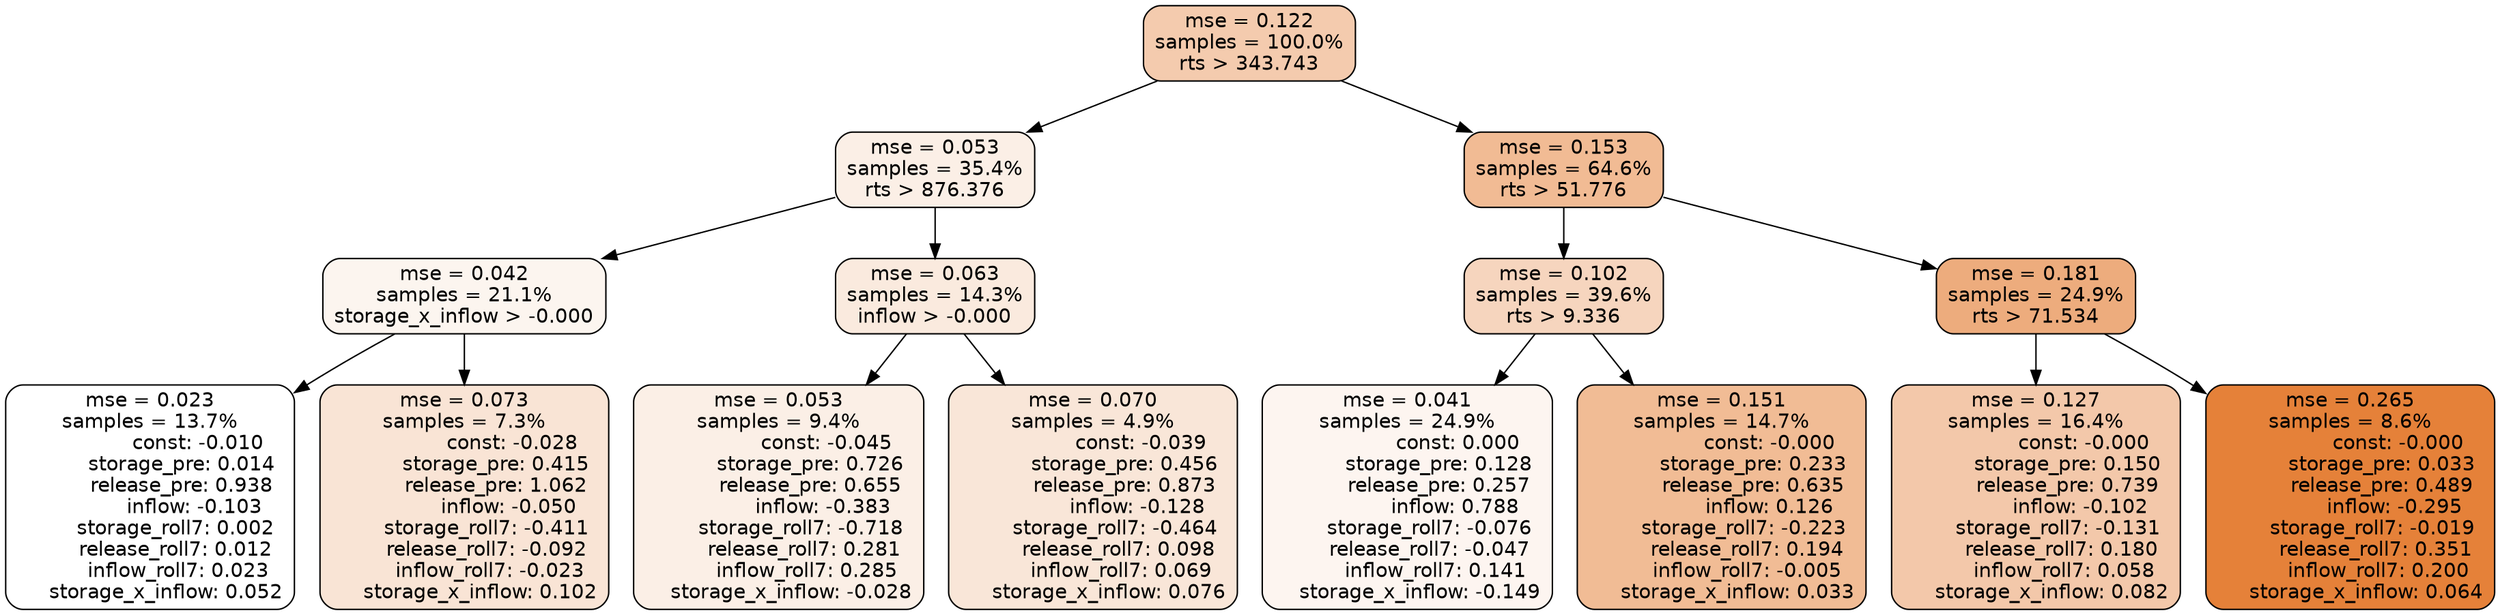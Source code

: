 digraph tree {
node [shape=rectangle, style="filled, rounded", color="black", fontname=helvetica] ;
edge [fontname=helvetica] ;
	"0" [label="mse = 0.122
samples = 100.0%
rts > 343.743", fillcolor="#f4cbae"]
	"8" [label="mse = 0.053
samples = 35.4%
rts > 876.376", fillcolor="#fbefe6"]
	"1" [label="mse = 0.153
samples = 64.6%
rts > 51.776", fillcolor="#f1bb94"]
	"9" [label="mse = 0.042
samples = 21.1%
storage_x_inflow > -0.000", fillcolor="#fcf5ef"]
	"12" [label="mse = 0.063
samples = 14.3%
inflow > -0.000", fillcolor="#faeade"]
	"2" [label="mse = 0.102
samples = 39.6%
rts > 9.336", fillcolor="#f6d5be"]
	"5" [label="mse = 0.181
samples = 24.9%
rts > 71.534", fillcolor="#edac7d"]
	"10" [label="mse = 0.023
samples = 13.7%
               const: -0.010
          storage_pre: 0.014
          release_pre: 0.938
              inflow: -0.103
        storage_roll7: 0.002
        release_roll7: 0.012
         inflow_roll7: 0.023
     storage_x_inflow: 0.052", fillcolor="#ffffff"]
	"11" [label="mse = 0.073
samples = 7.3%
               const: -0.028
          storage_pre: 0.415
          release_pre: 1.062
              inflow: -0.050
       storage_roll7: -0.411
       release_roll7: -0.092
        inflow_roll7: -0.023
     storage_x_inflow: 0.102", fillcolor="#f9e4d5"]
	"13" [label="mse = 0.053
samples = 9.4%
               const: -0.045
          storage_pre: 0.726
          release_pre: 0.655
              inflow: -0.383
       storage_roll7: -0.718
        release_roll7: 0.281
         inflow_roll7: 0.285
    storage_x_inflow: -0.028", fillcolor="#fbefe6"]
	"14" [label="mse = 0.070
samples = 4.9%
               const: -0.039
          storage_pre: 0.456
          release_pre: 0.873
              inflow: -0.128
       storage_roll7: -0.464
        release_roll7: 0.098
         inflow_roll7: 0.069
     storage_x_inflow: 0.076", fillcolor="#f9e6d8"]
	"3" [label="mse = 0.041
samples = 24.9%
                const: 0.000
          storage_pre: 0.128
          release_pre: 0.257
               inflow: 0.788
       storage_roll7: -0.076
       release_roll7: -0.047
         inflow_roll7: 0.141
    storage_x_inflow: -0.149", fillcolor="#fdf5f0"]
	"4" [label="mse = 0.151
samples = 14.7%
               const: -0.000
          storage_pre: 0.233
          release_pre: 0.635
               inflow: 0.126
       storage_roll7: -0.223
        release_roll7: 0.194
        inflow_roll7: -0.005
     storage_x_inflow: 0.033", fillcolor="#f1bc95"]
	"7" [label="mse = 0.127
samples = 16.4%
               const: -0.000
          storage_pre: 0.150
          release_pre: 0.739
              inflow: -0.102
       storage_roll7: -0.131
        release_roll7: 0.180
         inflow_roll7: 0.058
     storage_x_inflow: 0.082", fillcolor="#f3c8aa"]
	"6" [label="mse = 0.265
samples = 8.6%
               const: -0.000
          storage_pre: 0.033
          release_pre: 0.489
              inflow: -0.295
       storage_roll7: -0.019
        release_roll7: 0.351
         inflow_roll7: 0.200
     storage_x_inflow: 0.064", fillcolor="#e58139"]

	"0" -> "1"
	"0" -> "8"
	"8" -> "9"
	"8" -> "12"
	"1" -> "2"
	"1" -> "5"
	"9" -> "10"
	"9" -> "11"
	"12" -> "13"
	"12" -> "14"
	"2" -> "3"
	"2" -> "4"
	"5" -> "6"
	"5" -> "7"
}